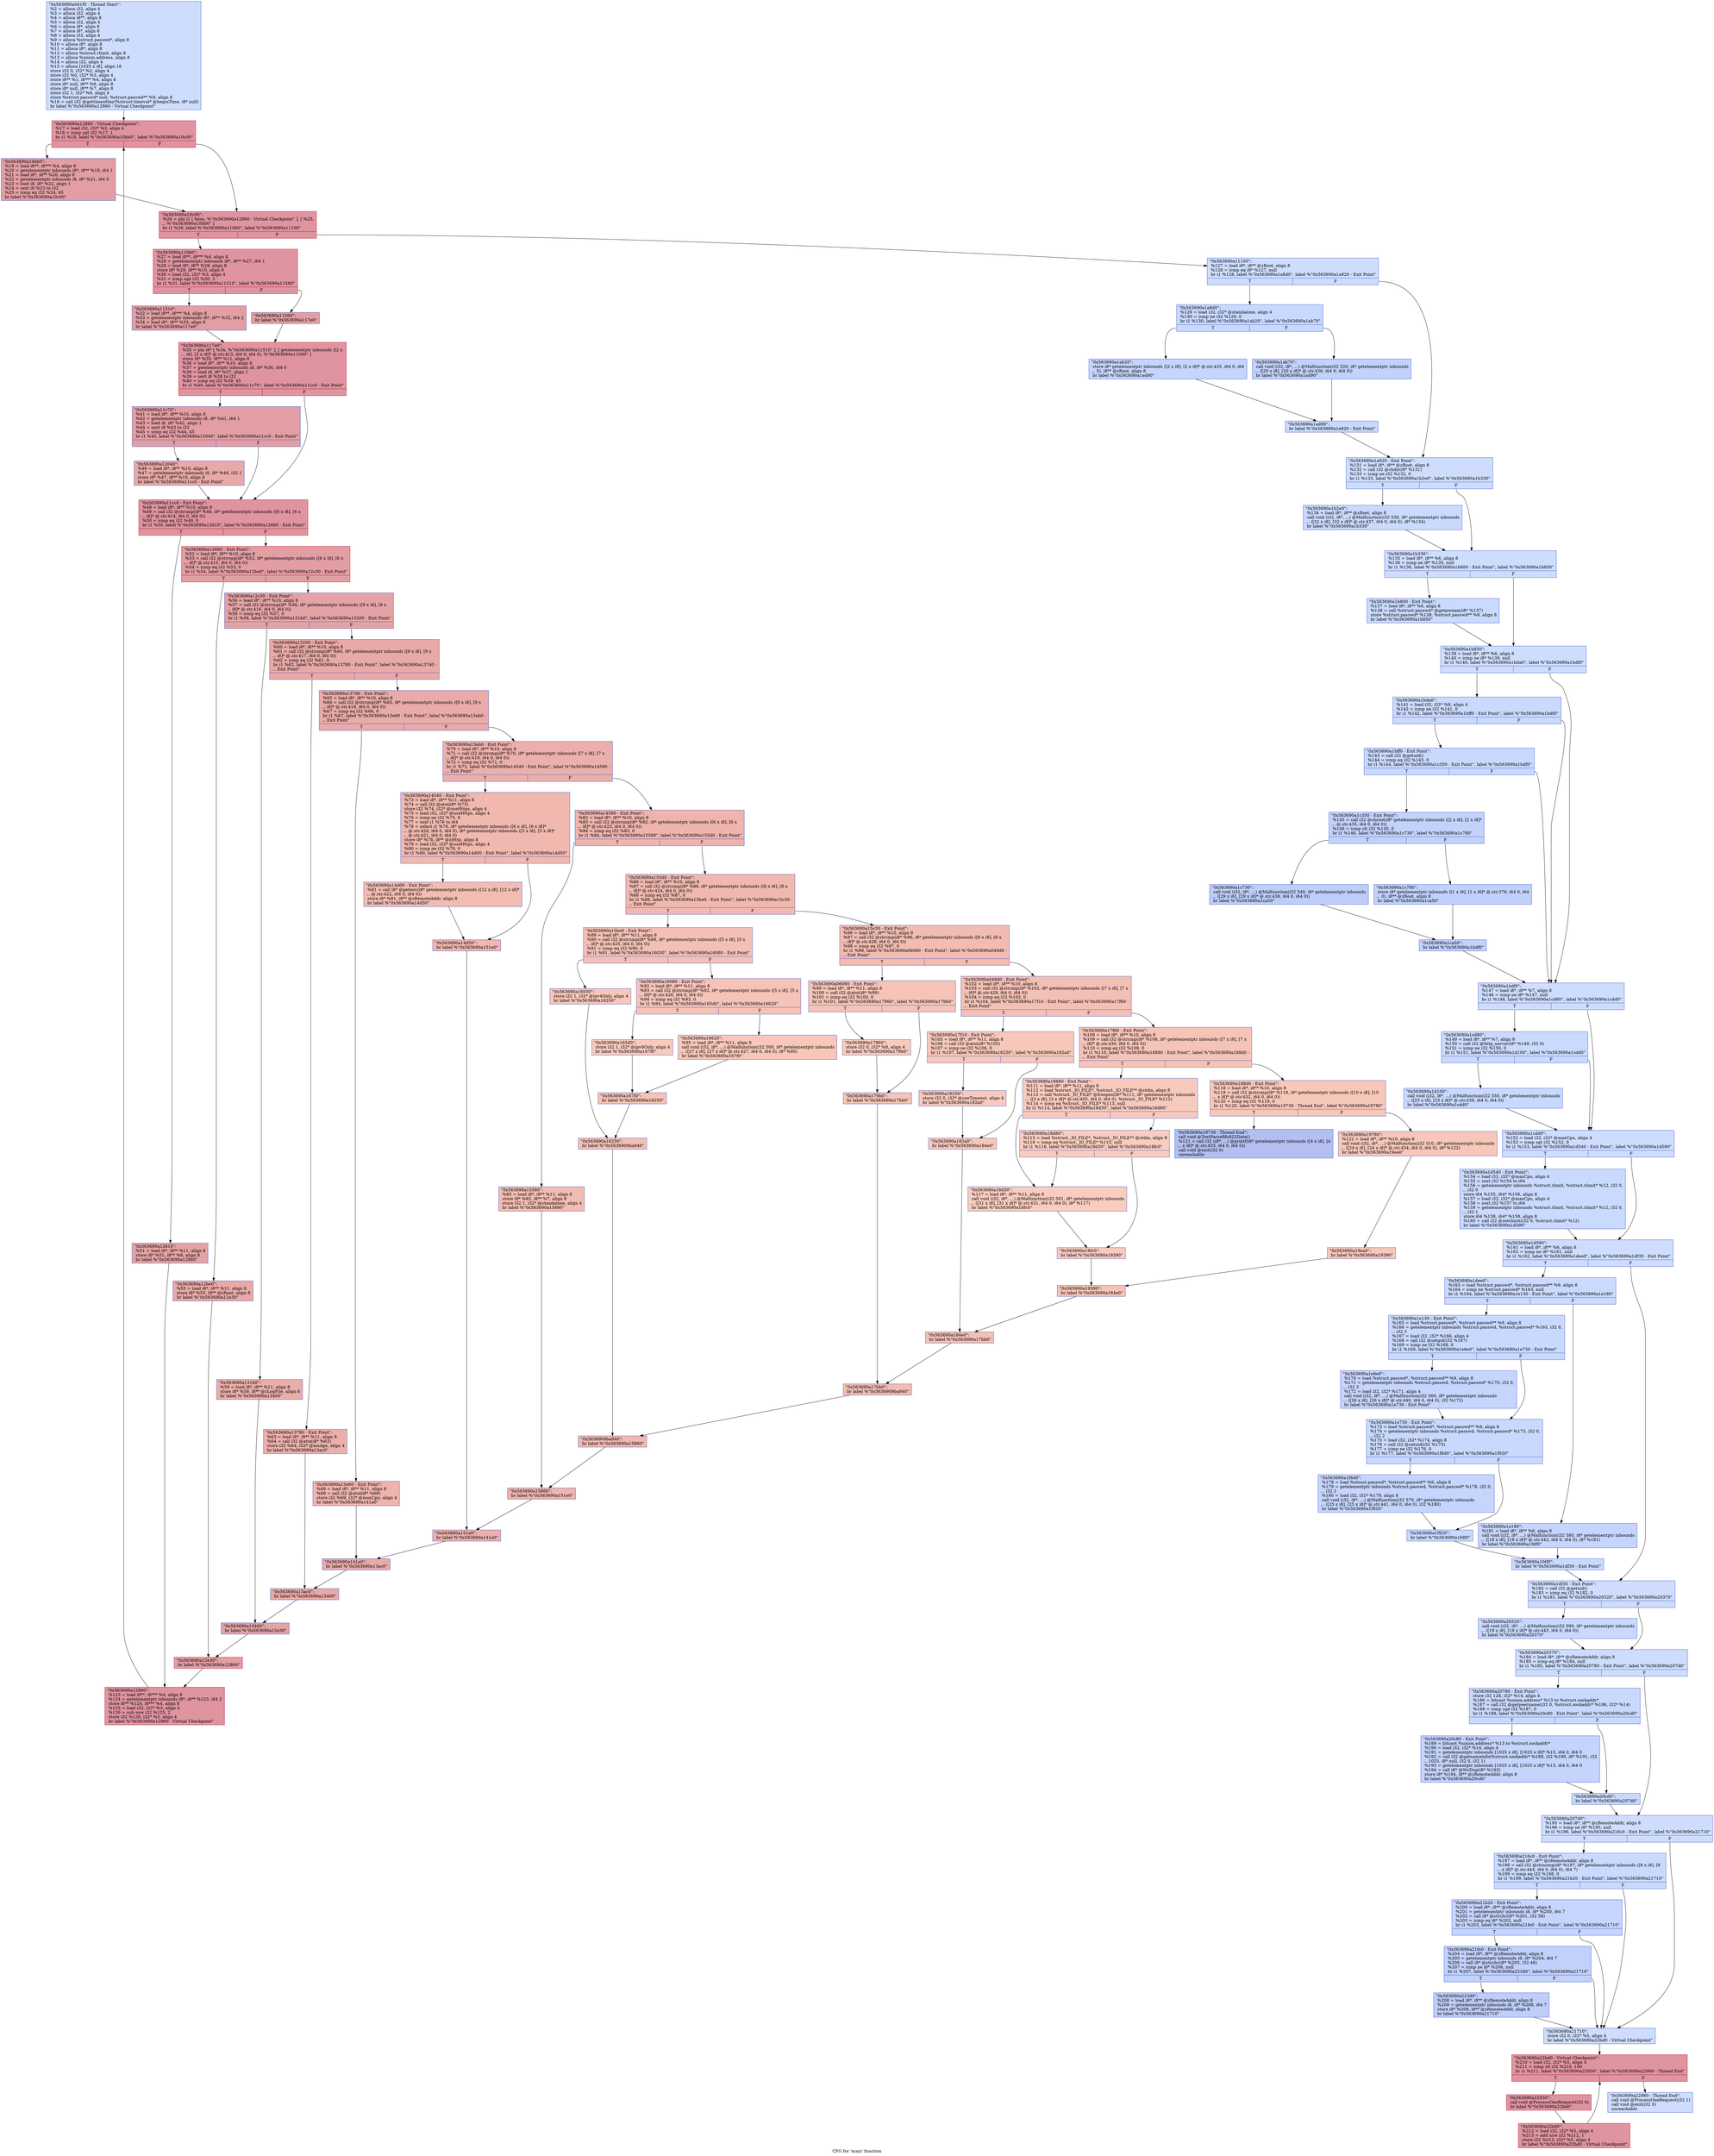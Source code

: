 digraph "CFG for 'main' function" {
	label="CFG for 'main' function";

	Node0x563690a0d1f0 [shape=record,color="#3d50c3ff", style=filled, fillcolor="#8fb1fe70",label="{\"0x563690a0d1f0 - Thread Start\":\l  %2 = alloca i32, align 4\l  %3 = alloca i32, align 4\l  %4 = alloca i8**, align 8\l  %5 = alloca i32, align 4\l  %6 = alloca i8*, align 8\l  %7 = alloca i8*, align 8\l  %8 = alloca i32, align 4\l  %9 = alloca %struct.passwd*, align 8\l  %10 = alloca i8*, align 8\l  %11 = alloca i8*, align 8\l  %12 = alloca %struct.rlimit, align 8\l  %13 = alloca %union.address, align 8\l  %14 = alloca i32, align 4\l  %15 = alloca [1025 x i8], align 16\l  store i32 0, i32* %2, align 4\l  store i32 %0, i32* %3, align 4\l  store i8** %1, i8*** %4, align 8\l  store i8* null, i8** %6, align 8\l  store i8* null, i8** %7, align 8\l  store i32 1, i32* %8, align 4\l  store %struct.passwd* null, %struct.passwd** %9, align 8\l  %16 = call i32 @gettimeofday(%struct.timeval* @beginTime, i8* null)\l  br label %\"0x563690a12860 - Virtual Checkpoint\"\l}"];
	Node0x563690a0d1f0 -> Node0x563690a109f0;
	Node0x563690a109f0 [shape=record,color="#b70d28ff", style=filled, fillcolor="#b70d2870",label="{\"0x563690a12860 - Virtual Checkpoint\":            \l  %17 = load i32, i32* %3, align 4\l  %18 = icmp sgt i32 %17, 1\l  br i1 %18, label %\"0x563690a10bb0\", label %\"0x563690a10c00\"\l|{<s0>T|<s1>F}}"];
	Node0x563690a109f0:s0 -> Node0x563690a10bb0;
	Node0x563690a109f0:s1 -> Node0x563690a10c00;
	Node0x563690a10bb0 [shape=record,color="#3d50c3ff", style=filled, fillcolor="#be242e70",label="{\"0x563690a10bb0\":                                 \l  %19 = load i8**, i8*** %4, align 8\l  %20 = getelementptr inbounds i8*, i8** %19, i64 1\l  %21 = load i8*, i8** %20, align 8\l  %22 = getelementptr inbounds i8, i8* %21, i64 0\l  %23 = load i8, i8* %22, align 1\l  %24 = sext i8 %23 to i32\l  %25 = icmp eq i32 %24, 45\l  br label %\"0x563690a10c00\"\l}"];
	Node0x563690a10bb0 -> Node0x563690a10c00;
	Node0x563690a10c00 [shape=record,color="#b70d28ff", style=filled, fillcolor="#b70d2870",label="{\"0x563690a10c00\":                                 \l  %26 = phi i1 [ false, %\"0x563690a12860 - Virtual Checkpoint\" ], [ %25,\l... %\"0x563690a10bb0\" ]\l  br i1 %26, label %\"0x563690a110b0\", label %\"0x563690a11100\"\l|{<s0>T|<s1>F}}"];
	Node0x563690a10c00:s0 -> Node0x563690a110b0;
	Node0x563690a10c00:s1 -> Node0x563690a11100;
	Node0x563690a110b0 [shape=record,color="#b70d28ff", style=filled, fillcolor="#b70d2870",label="{\"0x563690a110b0\":                                 \l  %27 = load i8**, i8*** %4, align 8\l  %28 = getelementptr inbounds i8*, i8** %27, i64 1\l  %29 = load i8*, i8** %28, align 8\l  store i8* %29, i8** %10, align 8\l  %30 = load i32, i32* %3, align 4\l  %31 = icmp sge i32 %30, 3\l  br i1 %31, label %\"0x563690a11510\", label %\"0x563690a11560\"\l|{<s0>T|<s1>F}}"];
	Node0x563690a110b0:s0 -> Node0x563690a11510;
	Node0x563690a110b0:s1 -> Node0x563690a11560;
	Node0x563690a11510 [shape=record,color="#3d50c3ff", style=filled, fillcolor="#be242e70",label="{\"0x563690a11510\":                                 \l  %32 = load i8**, i8*** %4, align 8\l  %33 = getelementptr inbounds i8*, i8** %32, i64 2\l  %34 = load i8*, i8** %33, align 8\l  br label %\"0x563690a117e0\"\l}"];
	Node0x563690a11510 -> Node0x563690a117e0;
	Node0x563690a11560 [shape=record,color="#3d50c3ff", style=filled, fillcolor="#be242e70",label="{\"0x563690a11560\":                                 \l  br label %\"0x563690a117e0\"\l}"];
	Node0x563690a11560 -> Node0x563690a117e0;
	Node0x563690a117e0 [shape=record,color="#b70d28ff", style=filled, fillcolor="#b70d2870",label="{\"0x563690a117e0\":                                 \l  %35 = phi i8* [ %34, %\"0x563690a11510\" ], [ getelementptr inbounds ([2 x\l... i8], [2 x i8]* @.str.413, i64 0, i64 0), %\"0x563690a11560\" ]\l  store i8* %35, i8** %11, align 8\l  %36 = load i8*, i8** %10, align 8\l  %37 = getelementptr inbounds i8, i8* %36, i64 0\l  %38 = load i8, i8* %37, align 1\l  %39 = sext i8 %38 to i32\l  %40 = icmp eq i32 %39, 45\l  br i1 %40, label %\"0x563690a11c70\", label %\"0x563690a11cc0 - Exit Point\"\l|{<s0>T|<s1>F}}"];
	Node0x563690a117e0:s0 -> Node0x563690a11c70;
	Node0x563690a117e0:s1 -> Node0x563690a11cc0;
	Node0x563690a11c70 [shape=record,color="#3d50c3ff", style=filled, fillcolor="#be242e70",label="{\"0x563690a11c70\":                                 \l  %41 = load i8*, i8** %10, align 8\l  %42 = getelementptr inbounds i8, i8* %41, i64 1\l  %43 = load i8, i8* %42, align 1\l  %44 = sext i8 %43 to i32\l  %45 = icmp eq i32 %44, 45\l  br i1 %45, label %\"0x563690a12040\", label %\"0x563690a11cc0 - Exit Point\"\l|{<s0>T|<s1>F}}"];
	Node0x563690a11c70:s0 -> Node0x563690a12040;
	Node0x563690a11c70:s1 -> Node0x563690a11cc0;
	Node0x563690a12040 [shape=record,color="#3d50c3ff", style=filled, fillcolor="#ca3b3770",label="{\"0x563690a12040\":                                 \l  %46 = load i8*, i8** %10, align 8\l  %47 = getelementptr inbounds i8, i8* %46, i32 1\l  store i8* %47, i8** %10, align 8\l  br label %\"0x563690a11cc0 - Exit Point\"\l}"];
	Node0x563690a12040 -> Node0x563690a11cc0;
	Node0x563690a11cc0 [shape=record,color="#b70d28ff", style=filled, fillcolor="#b70d2870",label="{\"0x563690a11cc0 - Exit Point\":                    \l  %48 = load i8*, i8** %10, align 8\l  %49 = call i32 @strcmp(i8* %48, i8* getelementptr inbounds ([6 x i8], [6 x\l... i8]* @.str.414, i64 0, i64 0))\l  %50 = icmp eq i32 %49, 0\l  br i1 %50, label %\"0x563690a12610\", label %\"0x563690a12660 - Exit Point\"\l|{<s0>T|<s1>F}}"];
	Node0x563690a11cc0:s0 -> Node0x563690a12610;
	Node0x563690a11cc0:s1 -> Node0x563690a12660;
	Node0x563690a12610 [shape=record,color="#3d50c3ff", style=filled, fillcolor="#c32e3170",label="{\"0x563690a12610\":                                 \l  %51 = load i8*, i8** %11, align 8\l  store i8* %51, i8** %6, align 8\l  br label %\"0x563690a12860\"\l}"];
	Node0x563690a12610 -> Node0x563690a12860;
	Node0x563690a12660 [shape=record,color="#b70d28ff", style=filled, fillcolor="#be242e70",label="{\"0x563690a12660 - Exit Point\":                    \l  %52 = load i8*, i8** %10, align 8\l  %53 = call i32 @strcmp(i8* %52, i8* getelementptr inbounds ([6 x i8], [6 x\l... i8]* @.str.415, i64 0, i64 0))\l  %54 = icmp eq i32 %53, 0\l  br i1 %54, label %\"0x563690a12be0\", label %\"0x563690a12c30 - Exit Point\"\l|{<s0>T|<s1>F}}"];
	Node0x563690a12660:s0 -> Node0x563690a12be0;
	Node0x563690a12660:s1 -> Node0x563690a12c30;
	Node0x563690a12be0 [shape=record,color="#3d50c3ff", style=filled, fillcolor="#ca3b3770",label="{\"0x563690a12be0\":                                 \l  %55 = load i8*, i8** %11, align 8\l  store i8* %55, i8** @zRoot, align 8\l  br label %\"0x563690a12e30\"\l}"];
	Node0x563690a12be0 -> Node0x563690a12e30;
	Node0x563690a12c30 [shape=record,color="#3d50c3ff", style=filled, fillcolor="#c32e3170",label="{\"0x563690a12c30 - Exit Point\":                    \l  %56 = load i8*, i8** %10, align 8\l  %57 = call i32 @strcmp(i8* %56, i8* getelementptr inbounds ([9 x i8], [9 x\l... i8]* @.str.416, i64 0, i64 0))\l  %58 = icmp eq i32 %57, 0\l  br i1 %58, label %\"0x563690a131b0\", label %\"0x563690a13200 - Exit Point\"\l|{<s0>T|<s1>F}}"];
	Node0x563690a12c30:s0 -> Node0x563690a131b0;
	Node0x563690a12c30:s1 -> Node0x563690a13200;
	Node0x563690a131b0 [shape=record,color="#3d50c3ff", style=filled, fillcolor="#d0473d70",label="{\"0x563690a131b0\":                                 \l  %59 = load i8*, i8** %11, align 8\l  store i8* %59, i8** @zLogFile, align 8\l  br label %\"0x563690a13400\"\l}"];
	Node0x563690a131b0 -> Node0x563690a13400;
	Node0x563690a13200 [shape=record,color="#3d50c3ff", style=filled, fillcolor="#ca3b3770",label="{\"0x563690a13200 - Exit Point\":                    \l  %60 = load i8*, i8** %10, align 8\l  %61 = call i32 @strcmp(i8* %60, i8* getelementptr inbounds ([9 x i8], [9 x\l... i8]* @.str.417, i64 0, i64 0))\l  %62 = icmp eq i32 %61, 0\l  br i1 %62, label %\"0x563690a13780 - Exit Point\", label %\"0x563690a137d0 -\l... Exit Point\"\l|{<s0>T|<s1>F}}"];
	Node0x563690a13200:s0 -> Node0x563690a13780;
	Node0x563690a13200:s1 -> Node0x563690a137d0;
	Node0x563690a13780 [shape=record,color="#3d50c3ff", style=filled, fillcolor="#d24b4070",label="{\"0x563690a13780 - Exit Point\":                    \l  %63 = load i8*, i8** %11, align 8\l  %64 = call i32 @atoi(i8* %63)\l  store i32 %64, i32* @mxAge, align 4\l  br label %\"0x563690a13ac0\"\l}"];
	Node0x563690a13780 -> Node0x563690a13ac0;
	Node0x563690a137d0 [shape=record,color="#3d50c3ff", style=filled, fillcolor="#cc403a70",label="{\"0x563690a137d0 - Exit Point\":                    \l  %65 = load i8*, i8** %10, align 8\l  %66 = call i32 @strcmp(i8* %65, i8* getelementptr inbounds ([9 x i8], [9 x\l... i8]* @.str.418, i64 0, i64 0))\l  %67 = icmp eq i32 %66, 0\l  br i1 %67, label %\"0x563690a13e60 - Exit Point\", label %\"0x563690a13eb0 -\l... Exit Point\"\l|{<s0>T|<s1>F}}"];
	Node0x563690a137d0:s0 -> Node0x563690a13e60;
	Node0x563690a137d0:s1 -> Node0x563690a13eb0;
	Node0x563690a13e60 [shape=record,color="#3d50c3ff", style=filled, fillcolor="#d8564670",label="{\"0x563690a13e60 - Exit Point\":                    \l  %68 = load i8*, i8** %11, align 8\l  %69 = call i32 @atoi(i8* %68)\l  store i32 %69, i32* @maxCpu, align 4\l  br label %\"0x563690a141a0\"\l}"];
	Node0x563690a13e60 -> Node0x563690a141a0;
	Node0x563690a13eb0 [shape=record,color="#3d50c3ff", style=filled, fillcolor="#d24b4070",label="{\"0x563690a13eb0 - Exit Point\":                    \l  %70 = load i8*, i8** %10, align 8\l  %71 = call i32 @strcmp(i8* %70, i8* getelementptr inbounds ([7 x i8], [7 x\l... i8]* @.str.419, i64 0, i64 0))\l  %72 = icmp eq i32 %71, 0\l  br i1 %72, label %\"0x563690a14540 - Exit Point\", label %\"0x563690a14590 -\l... Exit Point\"\l|{<s0>T|<s1>F}}"];
	Node0x563690a13eb0:s0 -> Node0x563690a14540;
	Node0x563690a13eb0:s1 -> Node0x563690a14590;
	Node0x563690a14540 [shape=record,color="#3d50c3ff", style=filled, fillcolor="#dc5d4a70",label="{\"0x563690a14540 - Exit Point\":                    \l  %73 = load i8*, i8** %11, align 8\l  %74 = call i32 @atoi(i8* %73)\l  store i32 %74, i32* @useHttps, align 4\l  %75 = load i32, i32* @useHttps, align 4\l  %76 = icmp ne i32 %75, 0\l  %77 = zext i1 %76 to i64\l  %78 = select i1 %76, i8* getelementptr inbounds ([6 x i8], [6 x i8]*\l... @.str.420, i64 0, i64 0), i8* getelementptr inbounds ([5 x i8], [5 x i8]*\l... @.str.421, i64 0, i64 0)\l  store i8* %78, i8** @zHttp, align 8\l  %79 = load i32, i32* @useHttps, align 4\l  %80 = icmp ne i32 %79, 0\l  br i1 %80, label %\"0x563690a14d00 - Exit Point\", label %\"0x563690a14d50\"\l|{<s0>T|<s1>F}}"];
	Node0x563690a14540:s0 -> Node0x563690a14d00;
	Node0x563690a14540:s1 -> Node0x563690a14d50;
	Node0x563690a14d00 [shape=record,color="#3d50c3ff", style=filled, fillcolor="#e1675170",label="{\"0x563690a14d00 - Exit Point\":                    \l  %81 = call i8* @getenv(i8* getelementptr inbounds ([12 x i8], [12 x i8]*\l... @.str.422, i64 0, i64 0))\l  store i8* %81, i8** @zRemoteAddr, align 8\l  br label %\"0x563690a14d50\"\l}"];
	Node0x563690a14d00 -> Node0x563690a14d50;
	Node0x563690a14d50 [shape=record,color="#3d50c3ff", style=filled, fillcolor="#dc5d4a70",label="{\"0x563690a14d50\":                                 \l  br label %\"0x563690a151e0\"\l}"];
	Node0x563690a14d50 -> Node0x563690a151e0;
	Node0x563690a14590 [shape=record,color="#3d50c3ff", style=filled, fillcolor="#d8564670",label="{\"0x563690a14590 - Exit Point\":                    \l  %82 = load i8*, i8** %10, align 8\l  %83 = call i32 @strcmp(i8* %82, i8* getelementptr inbounds ([6 x i8], [6 x\l... i8]* @.str.423, i64 0, i64 0))\l  %84 = icmp eq i32 %83, 0\l  br i1 %84, label %\"0x563690a15580\", label %\"0x563690a155d0 - Exit Point\"\l|{<s0>T|<s1>F}}"];
	Node0x563690a14590:s0 -> Node0x563690a15580;
	Node0x563690a14590:s1 -> Node0x563690a155d0;
	Node0x563690a15580 [shape=record,color="#3d50c3ff", style=filled, fillcolor="#e1675170",label="{\"0x563690a15580\":                                 \l  %85 = load i8*, i8** %11, align 8\l  store i8* %85, i8** %7, align 8\l  store i32 1, i32* @standalone, align 4\l  br label %\"0x563690a15860\"\l}"];
	Node0x563690a15580 -> Node0x563690a15860;
	Node0x563690a155d0 [shape=record,color="#3d50c3ff", style=filled, fillcolor="#dc5d4a70",label="{\"0x563690a155d0 - Exit Point\":                    \l  %86 = load i8*, i8** %10, align 8\l  %87 = call i32 @strcmp(i8* %86, i8* getelementptr inbounds ([8 x i8], [8 x\l... i8]* @.str.424, i64 0, i64 0))\l  %88 = icmp eq i32 %87, 0\l  br i1 %88, label %\"0x563690a15be0 - Exit Point\", label %\"0x563690a15c30 -\l... Exit Point\"\l|{<s0>T|<s1>F}}"];
	Node0x563690a155d0:s0 -> Node0x563690a15be0;
	Node0x563690a155d0:s1 -> Node0x563690a15c30;
	Node0x563690a15be0 [shape=record,color="#3d50c3ff", style=filled, fillcolor="#e5705870",label="{\"0x563690a15be0 - Exit Point\":                    \l  %89 = load i8*, i8** %11, align 8\l  %90 = call i32 @strcmp(i8* %89, i8* getelementptr inbounds ([5 x i8], [5 x\l... i8]* @.str.425, i64 0, i64 0))\l  %91 = icmp eq i32 %90, 0\l  br i1 %91, label %\"0x563690a16030\", label %\"0x563690a16080 - Exit Point\"\l|{<s0>T|<s1>F}}"];
	Node0x563690a15be0:s0 -> Node0x563690a16030;
	Node0x563690a15be0:s1 -> Node0x563690a16080;
	Node0x563690a16030 [shape=record,color="#3d50c3ff", style=filled, fillcolor="#ec7f6370",label="{\"0x563690a16030\":                                 \l  store i32 1, i32* @ipv4Only, align 4\l  br label %\"0x563690a16250\"\l}"];
	Node0x563690a16030 -> Node0x563690a16250;
	Node0x563690a16080 [shape=record,color="#3d50c3ff", style=filled, fillcolor="#e8765c70",label="{\"0x563690a16080 - Exit Point\":                    \l  %92 = load i8*, i8** %11, align 8\l  %93 = call i32 @strcmp(i8* %92, i8* getelementptr inbounds ([5 x i8], [5 x\l... i8]* @.str.426, i64 0, i64 0))\l  %94 = icmp eq i32 %93, 0\l  br i1 %94, label %\"0x563690a165d0\", label %\"0x563690a16620\"\l|{<s0>T|<s1>F}}"];
	Node0x563690a16080:s0 -> Node0x563690a165d0;
	Node0x563690a16080:s1 -> Node0x563690a16620;
	Node0x563690a165d0 [shape=record,color="#3d50c3ff", style=filled, fillcolor="#ef886b70",label="{\"0x563690a165d0\":                                 \l  store i32 1, i32* @ipv6Only, align 4\l  br label %\"0x563690a167f0\"\l}"];
	Node0x563690a165d0 -> Node0x563690a167f0;
	Node0x563690a16620 [shape=record,color="#3d50c3ff", style=filled, fillcolor="#ec7f6370",label="{\"0x563690a16620\":                                 \l  %95 = load i8*, i8** %11, align 8\l  call void (i32, i8*, ...) @Malfunction(i32 500, i8* getelementptr inbounds\l... ([27 x i8], [27 x i8]* @.str.427, i64 0, i64 0), i8* %95)\l  br label %\"0x563690a167f0\"\l}"];
	Node0x563690a16620 -> Node0x563690a167f0;
	Node0x563690a167f0 [shape=record,color="#3d50c3ff", style=filled, fillcolor="#e8765c70",label="{\"0x563690a167f0\":                                 \l  br label %\"0x563690a16250\"\l}"];
	Node0x563690a167f0 -> Node0x563690a16250;
	Node0x563690a16250 [shape=record,color="#3d50c3ff", style=filled, fillcolor="#e5705870",label="{\"0x563690a16250\":                                 \l  br label %\"0x5636909ba940\"\l}"];
	Node0x563690a16250 -> Node0x5636909ba940;
	Node0x563690a15c30 [shape=record,color="#3d50c3ff", style=filled, fillcolor="#e1675170",label="{\"0x563690a15c30 - Exit Point\":                    \l  %96 = load i8*, i8** %10, align 8\l  %97 = call i32 @strcmp(i8* %96, i8* getelementptr inbounds ([6 x i8], [6 x\l... i8]* @.str.428, i64 0, i64 0))\l  %98 = icmp eq i32 %97, 0\l  br i1 %98, label %\"0x563690a06060 - Exit Point\", label %\"0x563690a049d0 -\l... Exit Point\"\l|{<s0>T|<s1>F}}"];
	Node0x563690a15c30:s0 -> Node0x563690a06060;
	Node0x563690a15c30:s1 -> Node0x563690a049d0;
	Node0x563690a06060 [shape=record,color="#3d50c3ff", style=filled, fillcolor="#e8765c70",label="{\"0x563690a06060 - Exit Point\":                    \l  %99 = load i8*, i8** %11, align 8\l  %100 = call i32 @atoi(i8* %99)\l  %101 = icmp eq i32 %100, 0\l  br i1 %101, label %\"0x563690a17960\", label %\"0x563690a179b0\"\l|{<s0>T|<s1>F}}"];
	Node0x563690a06060:s0 -> Node0x563690a17960;
	Node0x563690a06060:s1 -> Node0x563690a179b0;
	Node0x563690a17960 [shape=record,color="#3d50c3ff", style=filled, fillcolor="#ef886b70",label="{\"0x563690a17960\":                                 \l  store i32 0, i32* %8, align 4\l  br label %\"0x563690a179b0\"\l}"];
	Node0x563690a17960 -> Node0x563690a179b0;
	Node0x563690a179b0 [shape=record,color="#3d50c3ff", style=filled, fillcolor="#e8765c70",label="{\"0x563690a179b0\":                                 \l  br label %\"0x563690a17bb0\"\l}"];
	Node0x563690a179b0 -> Node0x563690a17bb0;
	Node0x563690a049d0 [shape=record,color="#3d50c3ff", style=filled, fillcolor="#e5705870",label="{\"0x563690a049d0 - Exit Point\":                    \l  %102 = load i8*, i8** %10, align 8\l  %103 = call i32 @strcmp(i8* %102, i8* getelementptr inbounds ([7 x i8], [7 x\l... i8]* @.str.429, i64 0, i64 0))\l  %104 = icmp eq i32 %103, 0\l  br i1 %104, label %\"0x563690a17f10 - Exit Point\", label %\"0x563690a17f60 -\l... Exit Point\"\l|{<s0>T|<s1>F}}"];
	Node0x563690a049d0:s0 -> Node0x563690a17f10;
	Node0x563690a049d0:s1 -> Node0x563690a17f60;
	Node0x563690a17f10 [shape=record,color="#3d50c3ff", style=filled, fillcolor="#ec7f6370",label="{\"0x563690a17f10 - Exit Point\":                    \l  %105 = load i8*, i8** %11, align 8\l  %106 = call i32 @atoi(i8* %105)\l  %107 = icmp ne i32 %106, 0\l  br i1 %107, label %\"0x563690a18250\", label %\"0x563690a182a0\"\l|{<s0>T|<s1>F}}"];
	Node0x563690a17f10:s0 -> Node0x563690a18250;
	Node0x563690a17f10:s1 -> Node0x563690a182a0;
	Node0x563690a18250 [shape=record,color="#3d50c3ff", style=filled, fillcolor="#ef886b70",label="{\"0x563690a18250\":                                 \l  store i32 0, i32* @useTimeout, align 4\l  br label %\"0x563690a182a0\"\l}"];
	Node0x563690a18250 -> Node0x563690a182a0;
	Node0x563690a182a0 [shape=record,color="#3d50c3ff", style=filled, fillcolor="#ec7f6370",label="{\"0x563690a182a0\":                                 \l  br label %\"0x563690a184e0\"\l}"];
	Node0x563690a182a0 -> Node0x563690a184e0;
	Node0x563690a17f60 [shape=record,color="#3d50c3ff", style=filled, fillcolor="#e8765c70",label="{\"0x563690a17f60 - Exit Point\":                    \l  %108 = load i8*, i8** %10, align 8\l  %109 = call i32 @strcmp(i8* %108, i8* getelementptr inbounds ([7 x i8], [7 x\l... i8]* @.str.430, i64 0, i64 0))\l  %110 = icmp eq i32 %109, 0\l  br i1 %110, label %\"0x563690a18880 - Exit Point\", label %\"0x563690a188d0 -\l... Exit Point\"\l|{<s0>T|<s1>F}}"];
	Node0x563690a17f60:s0 -> Node0x563690a18880;
	Node0x563690a17f60:s1 -> Node0x563690a188d0;
	Node0x563690a18880 [shape=record,color="#3d50c3ff", style=filled, fillcolor="#ef886b70",label="{\"0x563690a18880 - Exit Point\":                    \l  %111 = load i8*, i8** %11, align 8\l  %112 = load %struct._IO_FILE*, %struct._IO_FILE** @stdin, align 8\l  %113 = call %struct._IO_FILE* @freopen(i8* %111, i8* getelementptr inbounds\l... ([3 x i8], [3 x i8]* @.str.405, i64 0, i64 0), %struct._IO_FILE* %112)\l  %114 = icmp eq %struct._IO_FILE* %113, null\l  br i1 %114, label %\"0x563690a18d30\", label %\"0x563690a18d80\"\l|{<s0>T|<s1>F}}"];
	Node0x563690a18880:s0 -> Node0x563690a18d30;
	Node0x563690a18880:s1 -> Node0x563690a18d80;
	Node0x563690a18d80 [shape=record,color="#3d50c3ff", style=filled, fillcolor="#f08b6e70",label="{\"0x563690a18d80\":                                 \l  %115 = load %struct._IO_FILE*, %struct._IO_FILE** @stdin, align 8\l  %116 = icmp eq %struct._IO_FILE* %115, null\l  br i1 %116, label %\"0x563690a18d30\", label %\"0x563690a18fc0\"\l|{<s0>T|<s1>F}}"];
	Node0x563690a18d80:s0 -> Node0x563690a18d30;
	Node0x563690a18d80:s1 -> Node0x563690a18fc0;
	Node0x563690a18d30 [shape=record,color="#3d50c3ff", style=filled, fillcolor="#f08b6e70",label="{\"0x563690a18d30\":                                 \l  %117 = load i8*, i8** %11, align 8\l  call void (i32, i8*, ...) @Malfunction(i32 501, i8* getelementptr inbounds\l... ([31 x i8], [31 x i8]* @.str.431, i64 0, i64 0), i8* %117)\l  br label %\"0x563690a18fc0\"\l}"];
	Node0x563690a18d30 -> Node0x563690a18fc0;
	Node0x563690a18fc0 [shape=record,color="#3d50c3ff", style=filled, fillcolor="#ef886b70",label="{\"0x563690a18fc0\":                                 \l  br label %\"0x563690a19390\"\l}"];
	Node0x563690a18fc0 -> Node0x563690a19390;
	Node0x563690a188d0 [shape=record,color="#3d50c3ff", style=filled, fillcolor="#ec7f6370",label="{\"0x563690a188d0 - Exit Point\":                    \l  %118 = load i8*, i8** %10, align 8\l  %119 = call i32 @strcmp(i8* %118, i8* getelementptr inbounds ([10 x i8], [10\l... x i8]* @.str.432, i64 0, i64 0))\l  %120 = icmp eq i32 %119, 0\l  br i1 %120, label %\"0x563690a19730 - Thread End\", label %\"0x563690a19780\"\l|{<s0>T|<s1>F}}"];
	Node0x563690a188d0:s0 -> Node0x563690a19730;
	Node0x563690a188d0:s1 -> Node0x563690a19780;
	Node0x563690a19730 [shape=record,color="#3d50c3ff", style=filled, fillcolor="#536edd70",label="{\"0x563690a19730 - Thread End\":                    \l  call void @TestParseRfc822Date()\l  %121 = call i32 (i8*, ...) @printf(i8* getelementptr inbounds ([4 x i8], [4\l... x i8]* @.str.433, i64 0, i64 0))\l  call void @exit(i32 0)\l  unreachable\l}"];
	Node0x563690a19780 [shape=record,color="#3d50c3ff", style=filled, fillcolor="#ec7f6370",label="{\"0x563690a19780\":                                 \l  %122 = load i8*, i8** %10, align 8\l  call void (i32, i8*, ...) @Malfunction(i32 510, i8* getelementptr inbounds\l... ([24 x i8], [24 x i8]* @.str.434, i64 0, i64 0), i8* %122)\l  br label %\"0x563690a19ea0\"\l}"];
	Node0x563690a19780 -> Node0x563690a19ea0;
	Node0x563690a19ea0 [shape=record,color="#3d50c3ff", style=filled, fillcolor="#ec7f6370",label="{\"0x563690a19ea0\":                                 \l  br label %\"0x563690a19390\"\l}"];
	Node0x563690a19ea0 -> Node0x563690a19390;
	Node0x563690a19390 [shape=record,color="#3d50c3ff", style=filled, fillcolor="#e8765c70",label="{\"0x563690a19390\":                                 \l  br label %\"0x563690a184e0\"\l}"];
	Node0x563690a19390 -> Node0x563690a184e0;
	Node0x563690a184e0 [shape=record,color="#3d50c3ff", style=filled, fillcolor="#e5705870",label="{\"0x563690a184e0\":                                 \l  br label %\"0x563690a17bb0\"\l}"];
	Node0x563690a184e0 -> Node0x563690a17bb0;
	Node0x563690a17bb0 [shape=record,color="#3d50c3ff", style=filled, fillcolor="#e1675170",label="{\"0x563690a17bb0\":                                 \l  br label %\"0x5636909ba940\"\l}"];
	Node0x563690a17bb0 -> Node0x5636909ba940;
	Node0x5636909ba940 [shape=record,color="#3d50c3ff", style=filled, fillcolor="#dc5d4a70",label="{\"0x5636909ba940\":                                 \l  br label %\"0x563690a15860\"\l}"];
	Node0x5636909ba940 -> Node0x563690a15860;
	Node0x563690a15860 [shape=record,color="#3d50c3ff", style=filled, fillcolor="#d8564670",label="{\"0x563690a15860\":                                 \l  br label %\"0x563690a151e0\"\l}"];
	Node0x563690a15860 -> Node0x563690a151e0;
	Node0x563690a151e0 [shape=record,color="#3d50c3ff", style=filled, fillcolor="#d24b4070",label="{\"0x563690a151e0\":                                 \l  br label %\"0x563690a141a0\"\l}"];
	Node0x563690a151e0 -> Node0x563690a141a0;
	Node0x563690a141a0 [shape=record,color="#3d50c3ff", style=filled, fillcolor="#cc403a70",label="{\"0x563690a141a0\":                                 \l  br label %\"0x563690a13ac0\"\l}"];
	Node0x563690a141a0 -> Node0x563690a13ac0;
	Node0x563690a13ac0 [shape=record,color="#3d50c3ff", style=filled, fillcolor="#ca3b3770",label="{\"0x563690a13ac0\":                                 \l  br label %\"0x563690a13400\"\l}"];
	Node0x563690a13ac0 -> Node0x563690a13400;
	Node0x563690a13400 [shape=record,color="#3d50c3ff", style=filled, fillcolor="#c32e3170",label="{\"0x563690a13400\":                                 \l  br label %\"0x563690a12e30\"\l}"];
	Node0x563690a13400 -> Node0x563690a12e30;
	Node0x563690a12e30 [shape=record,color="#b70d28ff", style=filled, fillcolor="#be242e70",label="{\"0x563690a12e30\":                                 \l  br label %\"0x563690a12860\"\l}"];
	Node0x563690a12e30 -> Node0x563690a12860;
	Node0x563690a12860 [shape=record,color="#b70d28ff", style=filled, fillcolor="#b70d2870",label="{\"0x563690a12860\":                                 \l  %123 = load i8**, i8*** %4, align 8\l  %124 = getelementptr inbounds i8*, i8** %123, i64 2\l  store i8** %124, i8*** %4, align 8\l  %125 = load i32, i32* %3, align 4\l  %126 = sub nsw i32 %125, 2\l  store i32 %126, i32* %3, align 4\l  br label %\"0x563690a12860 - Virtual Checkpoint\"\l}"];
	Node0x563690a12860 -> Node0x563690a109f0;
	Node0x563690a11100 [shape=record,color="#3d50c3ff", style=filled, fillcolor="#8fb1fe70",label="{\"0x563690a11100\":                                 \l  %127 = load i8*, i8** @zRoot, align 8\l  %128 = icmp eq i8* %127, null\l  br i1 %128, label %\"0x563690a1a8d0\", label %\"0x563690a1a920 - Exit Point\"\l|{<s0>T|<s1>F}}"];
	Node0x563690a11100:s0 -> Node0x563690a1a8d0;
	Node0x563690a11100:s1 -> Node0x563690a1a920;
	Node0x563690a1a8d0 [shape=record,color="#3d50c3ff", style=filled, fillcolor="#85a8fc70",label="{\"0x563690a1a8d0\":                                 \l  %129 = load i32, i32* @standalone, align 4\l  %130 = icmp ne i32 %129, 0\l  br i1 %130, label %\"0x563690a1ab20\", label %\"0x563690a1ab70\"\l|{<s0>T|<s1>F}}"];
	Node0x563690a1a8d0:s0 -> Node0x563690a1ab20;
	Node0x563690a1a8d0:s1 -> Node0x563690a1ab70;
	Node0x563690a1ab20 [shape=record,color="#3d50c3ff", style=filled, fillcolor="#7ea1fa70",label="{\"0x563690a1ab20\":                                 \l  store i8* getelementptr inbounds ([2 x i8], [2 x i8]* @.str.435, i64 0, i64\l... 0), i8** @zRoot, align 8\l  br label %\"0x563690a1ad90\"\l}"];
	Node0x563690a1ab20 -> Node0x563690a1ad90;
	Node0x563690a1ab70 [shape=record,color="#3d50c3ff", style=filled, fillcolor="#779af770",label="{\"0x563690a1ab70\":                                 \l  call void (i32, i8*, ...) @Malfunction(i32 520, i8* getelementptr inbounds\l... ([20 x i8], [20 x i8]* @.str.436, i64 0, i64 0))\l  br label %\"0x563690a1ad90\"\l}"];
	Node0x563690a1ab70 -> Node0x563690a1ad90;
	Node0x563690a1ad90 [shape=record,color="#3d50c3ff", style=filled, fillcolor="#85a8fc70",label="{\"0x563690a1ad90\":                                 \l  br label %\"0x563690a1a920 - Exit Point\"\l}"];
	Node0x563690a1ad90 -> Node0x563690a1a920;
	Node0x563690a1a920 [shape=record,color="#3d50c3ff", style=filled, fillcolor="#8fb1fe70",label="{\"0x563690a1a920 - Exit Point\":                    \l  %131 = load i8*, i8** @zRoot, align 8\l  %132 = call i32 @chdir(i8* %131)\l  %133 = icmp ne i32 %132, 0\l  br i1 %133, label %\"0x563690a1b2e0\", label %\"0x563690a1b330\"\l|{<s0>T|<s1>F}}"];
	Node0x563690a1a920:s0 -> Node0x563690a1b2e0;
	Node0x563690a1a920:s1 -> Node0x563690a1b330;
	Node0x563690a1b2e0 [shape=record,color="#3d50c3ff", style=filled, fillcolor="#88abfd70",label="{\"0x563690a1b2e0\":                                 \l  %134 = load i8*, i8** @zRoot, align 8\l  call void (i32, i8*, ...) @Malfunction(i32 530, i8* getelementptr inbounds\l... ([32 x i8], [32 x i8]* @.str.437, i64 0, i64 0), i8* %134)\l  br label %\"0x563690a1b330\"\l}"];
	Node0x563690a1b2e0 -> Node0x563690a1b330;
	Node0x563690a1b330 [shape=record,color="#3d50c3ff", style=filled, fillcolor="#8fb1fe70",label="{\"0x563690a1b330\":                                 \l  %135 = load i8*, i8** %6, align 8\l  %136 = icmp ne i8* %135, null\l  br i1 %136, label %\"0x563690a1b800 - Exit Point\", label %\"0x563690a1b850\"\l|{<s0>T|<s1>F}}"];
	Node0x563690a1b330:s0 -> Node0x563690a1b800;
	Node0x563690a1b330:s1 -> Node0x563690a1b850;
	Node0x563690a1b800 [shape=record,color="#3d50c3ff", style=filled, fillcolor="#88abfd70",label="{\"0x563690a1b800 - Exit Point\":                    \l  %137 = load i8*, i8** %6, align 8\l  %138 = call %struct.passwd* @getpwnam(i8* %137)\l  store %struct.passwd* %138, %struct.passwd** %9, align 8\l  br label %\"0x563690a1b850\"\l}"];
	Node0x563690a1b800 -> Node0x563690a1b850;
	Node0x563690a1b850 [shape=record,color="#3d50c3ff", style=filled, fillcolor="#8fb1fe70",label="{\"0x563690a1b850\":                                 \l  %139 = load i8*, i8** %6, align 8\l  %140 = icmp ne i8* %139, null\l  br i1 %140, label %\"0x563690a1bda0\", label %\"0x563690a1bdf0\"\l|{<s0>T|<s1>F}}"];
	Node0x563690a1b850:s0 -> Node0x563690a1bda0;
	Node0x563690a1b850:s1 -> Node0x563690a1bdf0;
	Node0x563690a1bda0 [shape=record,color="#3d50c3ff", style=filled, fillcolor="#88abfd70",label="{\"0x563690a1bda0\":                                 \l  %141 = load i32, i32* %8, align 4\l  %142 = icmp ne i32 %141, 0\l  br i1 %142, label %\"0x563690a1bff0 - Exit Point\", label %\"0x563690a1bdf0\"\l|{<s0>T|<s1>F}}"];
	Node0x563690a1bda0:s0 -> Node0x563690a1bff0;
	Node0x563690a1bda0:s1 -> Node0x563690a1bdf0;
	Node0x563690a1bff0 [shape=record,color="#3d50c3ff", style=filled, fillcolor="#85a8fc70",label="{\"0x563690a1bff0 - Exit Point\":                    \l  %143 = call i32 @getuid()\l  %144 = icmp eq i32 %143, 0\l  br i1 %144, label %\"0x563690a1c350 - Exit Point\", label %\"0x563690a1bdf0\"\l|{<s0>T|<s1>F}}"];
	Node0x563690a1bff0:s0 -> Node0x563690a1c350;
	Node0x563690a1bff0:s1 -> Node0x563690a1bdf0;
	Node0x563690a1c350 [shape=record,color="#3d50c3ff", style=filled, fillcolor="#779af770",label="{\"0x563690a1c350 - Exit Point\":                    \l  %145 = call i32 @chroot(i8* getelementptr inbounds ([2 x i8], [2 x i8]*\l... @.str.435, i64 0, i64 0))\l  %146 = icmp slt i32 %145, 0\l  br i1 %146, label %\"0x563690a1c730\", label %\"0x563690a1c780\"\l|{<s0>T|<s1>F}}"];
	Node0x563690a1c350:s0 -> Node0x563690a1c730;
	Node0x563690a1c350:s1 -> Node0x563690a1c780;
	Node0x563690a1c730 [shape=record,color="#3d50c3ff", style=filled, fillcolor="#6c8ff170",label="{\"0x563690a1c730\":                                 \l  call void (i32, i8*, ...) @Malfunction(i32 540, i8* getelementptr inbounds\l... ([29 x i8], [29 x i8]* @.str.438, i64 0, i64 0))\l  br label %\"0x563690a1ca50\"\l}"];
	Node0x563690a1c730 -> Node0x563690a1ca50;
	Node0x563690a1c780 [shape=record,color="#3d50c3ff", style=filled, fillcolor="#7396f570",label="{\"0x563690a1c780\":                                 \l  store i8* getelementptr inbounds ([1 x i8], [1 x i8]* @.str.379, i64 0, i64\l... 0), i8** @zRoot, align 8\l  br label %\"0x563690a1ca50\"\l}"];
	Node0x563690a1c780 -> Node0x563690a1ca50;
	Node0x563690a1ca50 [shape=record,color="#3d50c3ff", style=filled, fillcolor="#779af770",label="{\"0x563690a1ca50\":                                 \l  br label %\"0x563690a1bdf0\"\l}"];
	Node0x563690a1ca50 -> Node0x563690a1bdf0;
	Node0x563690a1bdf0 [shape=record,color="#3d50c3ff", style=filled, fillcolor="#8fb1fe70",label="{\"0x563690a1bdf0\":                                 \l  %147 = load i8*, i8** %7, align 8\l  %148 = icmp ne i8* %147, null\l  br i1 %148, label %\"0x563690a1cd80\", label %\"0x563690a1cdd0\"\l|{<s0>T|<s1>F}}"];
	Node0x563690a1bdf0:s0 -> Node0x563690a1cd80;
	Node0x563690a1bdf0:s1 -> Node0x563690a1cdd0;
	Node0x563690a1cd80 [shape=record,color="#3d50c3ff", style=filled, fillcolor="#88abfd70",label="{\"0x563690a1cd80\":                                 \l  %149 = load i8*, i8** %7, align 8\l  %150 = call i32 @http_server(i8* %149, i32 0)\l  %151 = icmp ne i32 %150, 0\l  br i1 %151, label %\"0x563690a1d100\", label %\"0x563690a1cdd0\"\l|{<s0>T|<s1>F}}"];
	Node0x563690a1cd80:s0 -> Node0x563690a1d100;
	Node0x563690a1cd80:s1 -> Node0x563690a1cdd0;
	Node0x563690a1d100 [shape=record,color="#3d50c3ff", style=filled, fillcolor="#85a8fc70",label="{\"0x563690a1d100\":                                 \l  call void (i32, i8*, ...) @Malfunction(i32 550, i8* getelementptr inbounds\l... ([23 x i8], [23 x i8]* @.str.439, i64 0, i64 0))\l  br label %\"0x563690a1cdd0\"\l}"];
	Node0x563690a1d100 -> Node0x563690a1cdd0;
	Node0x563690a1cdd0 [shape=record,color="#3d50c3ff", style=filled, fillcolor="#8fb1fe70",label="{\"0x563690a1cdd0\":                                 \l  %152 = load i32, i32* @maxCpu, align 4\l  %153 = icmp sgt i32 %152, 0\l  br i1 %153, label %\"0x563690a1d540 - Exit Point\", label %\"0x563690a1d590\"\l|{<s0>T|<s1>F}}"];
	Node0x563690a1cdd0:s0 -> Node0x563690a1d540;
	Node0x563690a1cdd0:s1 -> Node0x563690a1d590;
	Node0x563690a1d540 [shape=record,color="#3d50c3ff", style=filled, fillcolor="#88abfd70",label="{\"0x563690a1d540 - Exit Point\":                    \l  %154 = load i32, i32* @maxCpu, align 4\l  %155 = sext i32 %154 to i64\l  %156 = getelementptr inbounds %struct.rlimit, %struct.rlimit* %12, i32 0,\l... i32 0\l  store i64 %155, i64* %156, align 8\l  %157 = load i32, i32* @maxCpu, align 4\l  %158 = sext i32 %157 to i64\l  %159 = getelementptr inbounds %struct.rlimit, %struct.rlimit* %12, i32 0,\l... i32 1\l  store i64 %158, i64* %159, align 8\l  %160 = call i32 @setrlimit(i32 0, %struct.rlimit* %12)\l  br label %\"0x563690a1d590\"\l}"];
	Node0x563690a1d540 -> Node0x563690a1d590;
	Node0x563690a1d590 [shape=record,color="#3d50c3ff", style=filled, fillcolor="#8fb1fe70",label="{\"0x563690a1d590\":                                 \l  %161 = load i8*, i8** %6, align 8\l  %162 = icmp ne i8* %161, null\l  br i1 %162, label %\"0x563690a1dee0\", label %\"0x563690a1df30 - Exit Point\"\l|{<s0>T|<s1>F}}"];
	Node0x563690a1d590:s0 -> Node0x563690a1dee0;
	Node0x563690a1d590:s1 -> Node0x563690a1df30;
	Node0x563690a1dee0 [shape=record,color="#3d50c3ff", style=filled, fillcolor="#88abfd70",label="{\"0x563690a1dee0\":                                 \l  %163 = load %struct.passwd*, %struct.passwd** %9, align 8\l  %164 = icmp ne %struct.passwd* %163, null\l  br i1 %164, label %\"0x563690a1e130 - Exit Point\", label %\"0x563690a1e180\"\l|{<s0>T|<s1>F}}"];
	Node0x563690a1dee0:s0 -> Node0x563690a1e130;
	Node0x563690a1dee0:s1 -> Node0x563690a1e180;
	Node0x563690a1e130 [shape=record,color="#3d50c3ff", style=filled, fillcolor="#85a8fc70",label="{\"0x563690a1e130 - Exit Point\":                    \l  %165 = load %struct.passwd*, %struct.passwd** %9, align 8\l  %166 = getelementptr inbounds %struct.passwd, %struct.passwd* %165, i32 0,\l... i32 3\l  %167 = load i32, i32* %166, align 4\l  %168 = call i32 @setgid(i32 %167)\l  %169 = icmp ne i32 %168, 0\l  br i1 %169, label %\"0x563690a1e6e0\", label %\"0x563690a1e730 - Exit Point\"\l|{<s0>T|<s1>F}}"];
	Node0x563690a1e130:s0 -> Node0x563690a1e6e0;
	Node0x563690a1e130:s1 -> Node0x563690a1e730;
	Node0x563690a1e6e0 [shape=record,color="#3d50c3ff", style=filled, fillcolor="#7ea1fa70",label="{\"0x563690a1e6e0\":                                 \l  %170 = load %struct.passwd*, %struct.passwd** %9, align 8\l  %171 = getelementptr inbounds %struct.passwd, %struct.passwd* %170, i32 0,\l... i32 3\l  %172 = load i32, i32* %171, align 4\l  call void (i32, i8*, ...) @Malfunction(i32 560, i8* getelementptr inbounds\l... ([26 x i8], [26 x i8]* @.str.440, i64 0, i64 0), i32 %172)\l  br label %\"0x563690a1e730 - Exit Point\"\l}"];
	Node0x563690a1e6e0 -> Node0x563690a1e730;
	Node0x563690a1e730 [shape=record,color="#3d50c3ff", style=filled, fillcolor="#85a8fc70",label="{\"0x563690a1e730 - Exit Point\":                    \l  %173 = load %struct.passwd*, %struct.passwd** %9, align 8\l  %174 = getelementptr inbounds %struct.passwd, %struct.passwd* %173, i32 0,\l... i32 2\l  %175 = load i32, i32* %174, align 8\l  %176 = call i32 @setuid(i32 %175)\l  %177 = icmp ne i32 %176, 0\l  br i1 %177, label %\"0x563690a1f8d0\", label %\"0x563690a1f920\"\l|{<s0>T|<s1>F}}"];
	Node0x563690a1e730:s0 -> Node0x563690a1f8d0;
	Node0x563690a1e730:s1 -> Node0x563690a1f920;
	Node0x563690a1f8d0 [shape=record,color="#3d50c3ff", style=filled, fillcolor="#7ea1fa70",label="{\"0x563690a1f8d0\":                                 \l  %178 = load %struct.passwd*, %struct.passwd** %9, align 8\l  %179 = getelementptr inbounds %struct.passwd, %struct.passwd* %178, i32 0,\l... i32 2\l  %180 = load i32, i32* %179, align 8\l  call void (i32, i8*, ...) @Malfunction(i32 570, i8* getelementptr inbounds\l... ([25 x i8], [25 x i8]* @.str.441, i64 0, i64 0), i32 %180)\l  br label %\"0x563690a1f920\"\l}"];
	Node0x563690a1f8d0 -> Node0x563690a1f920;
	Node0x563690a1f920 [shape=record,color="#3d50c3ff", style=filled, fillcolor="#85a8fc70",label="{\"0x563690a1f920\":                                 \l  br label %\"0x563690a1fdf0\"\l}"];
	Node0x563690a1f920 -> Node0x563690a1fdf0;
	Node0x563690a1e180 [shape=record,color="#3d50c3ff", style=filled, fillcolor="#7ea1fa70",label="{\"0x563690a1e180\":                                 \l  %181 = load i8*, i8** %6, align 8\l  call void (i32, i8*, ...) @Malfunction(i32 580, i8* getelementptr inbounds\l... ([18 x i8], [18 x i8]* @.str.442, i64 0, i64 0), i8* %181)\l  br label %\"0x563690a1fdf0\"\l}"];
	Node0x563690a1e180 -> Node0x563690a1fdf0;
	Node0x563690a1fdf0 [shape=record,color="#3d50c3ff", style=filled, fillcolor="#88abfd70",label="{\"0x563690a1fdf0\":                                 \l  br label %\"0x563690a1df30 - Exit Point\"\l}"];
	Node0x563690a1fdf0 -> Node0x563690a1df30;
	Node0x563690a1df30 [shape=record,color="#3d50c3ff", style=filled, fillcolor="#8fb1fe70",label="{\"0x563690a1df30 - Exit Point\":                    \l  %182 = call i32 @getuid()\l  %183 = icmp eq i32 %182, 0\l  br i1 %183, label %\"0x563690a20320\", label %\"0x563690a20370\"\l|{<s0>T|<s1>F}}"];
	Node0x563690a1df30:s0 -> Node0x563690a20320;
	Node0x563690a1df30:s1 -> Node0x563690a20370;
	Node0x563690a20320 [shape=record,color="#3d50c3ff", style=filled, fillcolor="#85a8fc70",label="{\"0x563690a20320\":                                 \l  call void (i32, i8*, ...) @Malfunction(i32 590, i8* getelementptr inbounds\l... ([19 x i8], [19 x i8]* @.str.443, i64 0, i64 0))\l  br label %\"0x563690a20370\"\l}"];
	Node0x563690a20320 -> Node0x563690a20370;
	Node0x563690a20370 [shape=record,color="#3d50c3ff", style=filled, fillcolor="#8fb1fe70",label="{\"0x563690a20370\":                                 \l  %184 = load i8*, i8** @zRemoteAddr, align 8\l  %185 = icmp eq i8* %184, null\l  br i1 %185, label %\"0x563690a20780 - Exit Point\", label %\"0x563690a207d0\"\l|{<s0>T|<s1>F}}"];
	Node0x563690a20370:s0 -> Node0x563690a20780;
	Node0x563690a20370:s1 -> Node0x563690a207d0;
	Node0x563690a20780 [shape=record,color="#3d50c3ff", style=filled, fillcolor="#85a8fc70",label="{\"0x563690a20780 - Exit Point\":                    \l  store i32 128, i32* %14, align 4\l  %186 = bitcast %union.address* %13 to %struct.sockaddr*\l  %187 = call i32 @getpeername(i32 0, %struct.sockaddr* %186, i32* %14)\l  %188 = icmp sge i32 %187, 0\l  br i1 %188, label %\"0x563690a20c80 - Exit Point\", label %\"0x563690a20cd0\"\l|{<s0>T|<s1>F}}"];
	Node0x563690a20780:s0 -> Node0x563690a20c80;
	Node0x563690a20780:s1 -> Node0x563690a20cd0;
	Node0x563690a20c80 [shape=record,color="#3d50c3ff", style=filled, fillcolor="#7a9df870",label="{\"0x563690a20c80 - Exit Point\":                    \l  %189 = bitcast %union.address* %13 to %struct.sockaddr*\l  %190 = load i32, i32* %14, align 4\l  %191 = getelementptr inbounds [1025 x i8], [1025 x i8]* %15, i64 0, i64 0\l  %192 = call i32 @getnameinfo(%struct.sockaddr* %189, i32 %190, i8* %191, i32\l... 1025, i8* null, i32 0, i32 1)\l  %193 = getelementptr inbounds [1025 x i8], [1025 x i8]* %15, i64 0, i64 0\l  %194 = call i8* @StrDup(i8* %193)\l  store i8* %194, i8** @zRemoteAddr, align 8\l  br label %\"0x563690a20cd0\"\l}"];
	Node0x563690a20c80 -> Node0x563690a20cd0;
	Node0x563690a20cd0 [shape=record,color="#3d50c3ff", style=filled, fillcolor="#85a8fc70",label="{\"0x563690a20cd0\":                                 \l  br label %\"0x563690a207d0\"\l}"];
	Node0x563690a20cd0 -> Node0x563690a207d0;
	Node0x563690a207d0 [shape=record,color="#3d50c3ff", style=filled, fillcolor="#8fb1fe70",label="{\"0x563690a207d0\":                                 \l  %195 = load i8*, i8** @zRemoteAddr, align 8\l  %196 = icmp ne i8* %195, null\l  br i1 %196, label %\"0x563690a216c0 - Exit Point\", label %\"0x563690a21710\"\l|{<s0>T|<s1>F}}"];
	Node0x563690a207d0:s0 -> Node0x563690a216c0;
	Node0x563690a207d0:s1 -> Node0x563690a21710;
	Node0x563690a216c0 [shape=record,color="#3d50c3ff", style=filled, fillcolor="#88abfd70",label="{\"0x563690a216c0 - Exit Point\":                    \l  %197 = load i8*, i8** @zRemoteAddr, align 8\l  %198 = call i32 @strncmp(i8* %197, i8* getelementptr inbounds ([8 x i8], [8\l... x i8]* @.str.444, i64 0, i64 0), i64 7)\l  %199 = icmp eq i32 %198, 0\l  br i1 %199, label %\"0x563690a21b20 - Exit Point\", label %\"0x563690a21710\"\l|{<s0>T|<s1>F}}"];
	Node0x563690a216c0:s0 -> Node0x563690a21b20;
	Node0x563690a216c0:s1 -> Node0x563690a21710;
	Node0x563690a21b20 [shape=record,color="#3d50c3ff", style=filled, fillcolor="#7ea1fa70",label="{\"0x563690a21b20 - Exit Point\":                    \l  %200 = load i8*, i8** @zRemoteAddr, align 8\l  %201 = getelementptr inbounds i8, i8* %200, i64 7\l  %202 = call i8* @strchr(i8* %201, i32 58)\l  %203 = icmp eq i8* %202, null\l  br i1 %203, label %\"0x563690a21fe0 - Exit Point\", label %\"0x563690a21710\"\l|{<s0>T|<s1>F}}"];
	Node0x563690a21b20:s0 -> Node0x563690a21fe0;
	Node0x563690a21b20:s1 -> Node0x563690a21710;
	Node0x563690a21fe0 [shape=record,color="#3d50c3ff", style=filled, fillcolor="#7396f570",label="{\"0x563690a21fe0 - Exit Point\":                    \l  %204 = load i8*, i8** @zRemoteAddr, align 8\l  %205 = getelementptr inbounds i8, i8* %204, i64 7\l  %206 = call i8* @strchr(i8* %205, i32 46)\l  %207 = icmp ne i8* %206, null\l  br i1 %207, label %\"0x563690a223d0\", label %\"0x563690a21710\"\l|{<s0>T|<s1>F}}"];
	Node0x563690a21fe0:s0 -> Node0x563690a223d0;
	Node0x563690a21fe0:s1 -> Node0x563690a21710;
	Node0x563690a223d0 [shape=record,color="#3d50c3ff", style=filled, fillcolor="#6c8ff170",label="{\"0x563690a223d0\":                                 \l  %208 = load i8*, i8** @zRemoteAddr, align 8\l  %209 = getelementptr inbounds i8, i8* %208, i64 7\l  store i8* %209, i8** @zRemoteAddr, align 8\l  br label %\"0x563690a21710\"\l}"];
	Node0x563690a223d0 -> Node0x563690a21710;
	Node0x563690a21710 [shape=record,color="#3d50c3ff", style=filled, fillcolor="#8fb1fe70",label="{\"0x563690a21710\":                                 \l  store i32 0, i32* %5, align 4\l  br label %\"0x563690a22bd0 - Virtual Checkpoint\"\l}"];
	Node0x563690a21710 -> Node0x563690a22770;
	Node0x563690a22770 [shape=record,color="#b70d28ff", style=filled, fillcolor="#b70d2870",label="{\"0x563690a22bd0 - Virtual Checkpoint\":            \l  %210 = load i32, i32* %5, align 4\l  %211 = icmp slt i32 %210, 100\l  br i1 %211, label %\"0x563690a22930\", label %\"0x563690a22980 - Thread End\"\l|{<s0>T|<s1>F}}"];
	Node0x563690a22770:s0 -> Node0x563690a22930;
	Node0x563690a22770:s1 -> Node0x563690a22980;
	Node0x563690a22930 [shape=record,color="#b70d28ff", style=filled, fillcolor="#b70d2870",label="{\"0x563690a22930\":                                 \l  call void @ProcessOneRequest(i32 0)\l  br label %\"0x563690a22bd0\"\l}"];
	Node0x563690a22930 -> Node0x563690a22bd0;
	Node0x563690a22bd0 [shape=record,color="#b70d28ff", style=filled, fillcolor="#b70d2870",label="{\"0x563690a22bd0\":                                 \l  %212 = load i32, i32* %5, align 4\l  %213 = add nsw i32 %212, 1\l  store i32 %213, i32* %5, align 4\l  br label %\"0x563690a22bd0 - Virtual Checkpoint\"\l}"];
	Node0x563690a22bd0 -> Node0x563690a22770;
	Node0x563690a22980 [shape=record,color="#3d50c3ff", style=filled, fillcolor="#8fb1fe70",label="{\"0x563690a22980 - Thread End\":                    \l  call void @ProcessOneRequest(i32 1)\l  call void @exit(i32 0)\l  unreachable\l}"];
}
